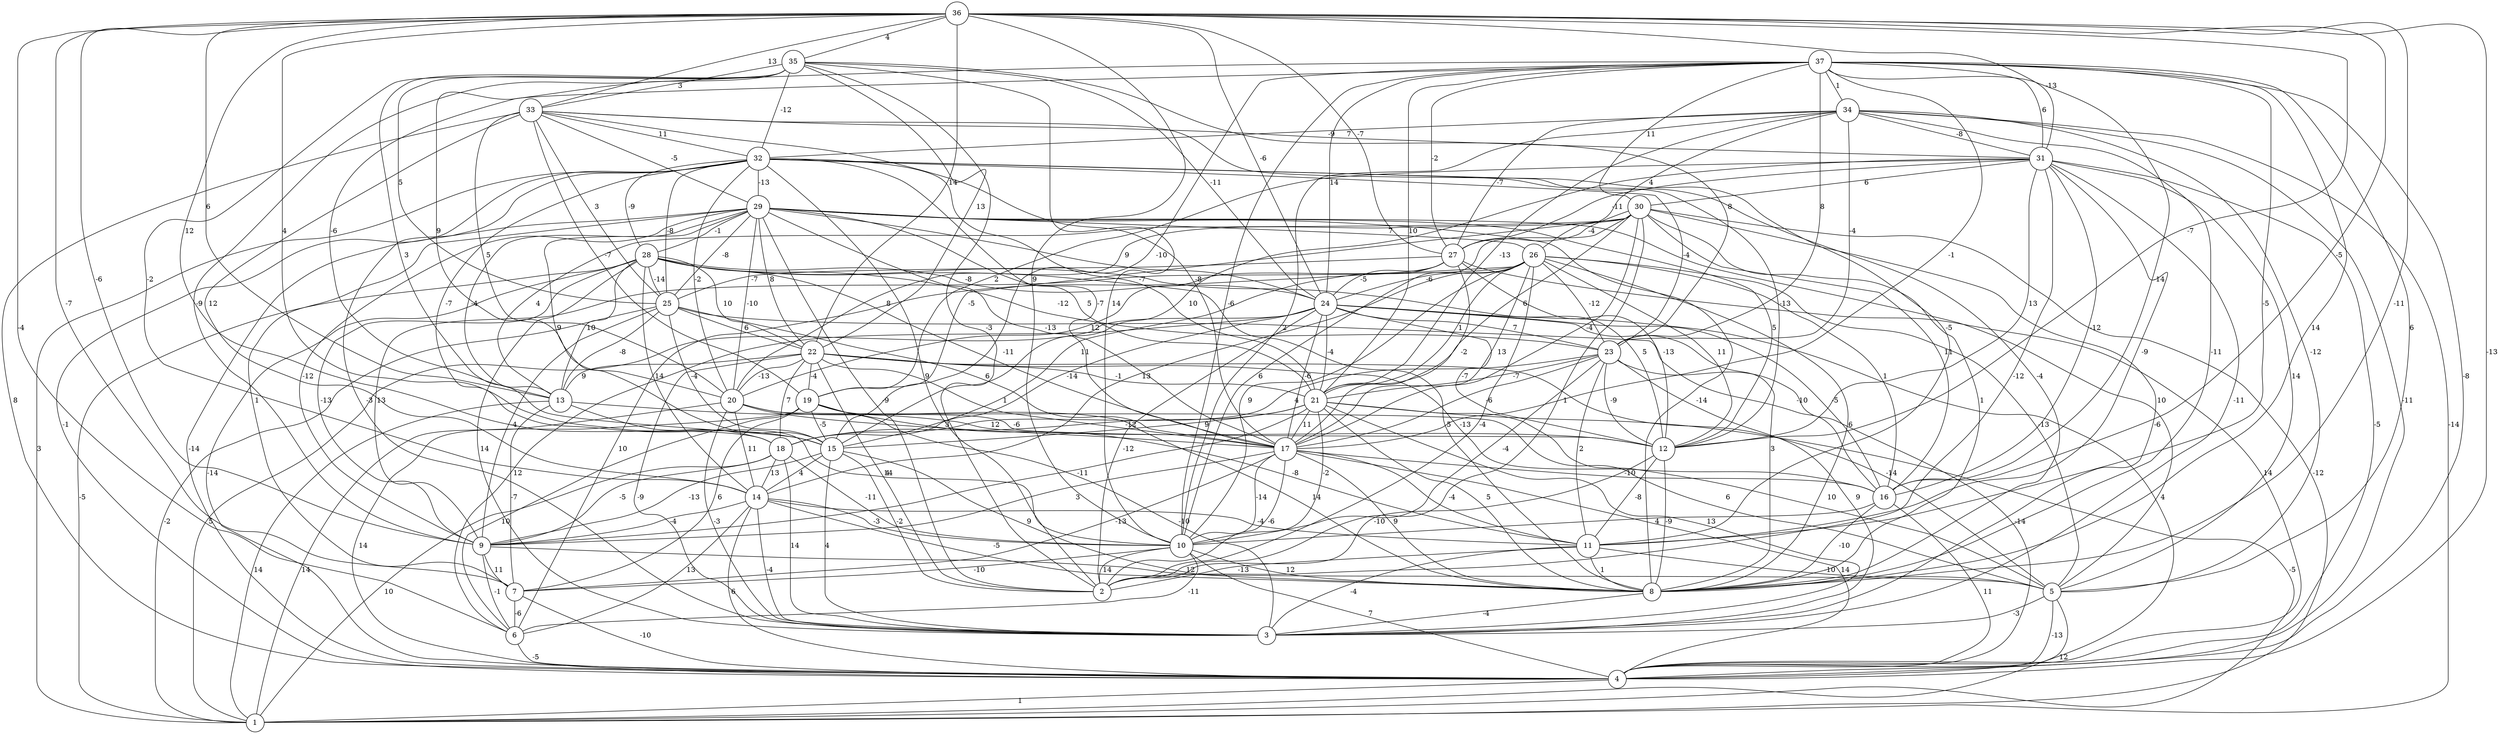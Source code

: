 graph { 
	 fontname="Helvetica,Arial,sans-serif" 
	 node [shape = circle]; 
	 37 -- 4 [label = "-8"];
	 37 -- 5 [label = "6"];
	 37 -- 8 [label = "14"];
	 37 -- 9 [label = "-9"];
	 37 -- 10 [label = "-6"];
	 37 -- 11 [label = "-5"];
	 37 -- 13 [label = "-6"];
	 37 -- 15 [label = "-10"];
	 37 -- 16 [label = "-14"];
	 37 -- 17 [label = "-1"];
	 37 -- 21 [label = "10"];
	 37 -- 23 [label = "8"];
	 37 -- 24 [label = "14"];
	 37 -- 27 [label = "-2"];
	 37 -- 30 [label = "11"];
	 37 -- 31 [label = "6"];
	 37 -- 34 [label = "1"];
	 36 -- 4 [label = "-13"];
	 36 -- 6 [label = "-4"];
	 36 -- 7 [label = "-7"];
	 36 -- 8 [label = "-11"];
	 36 -- 9 [label = "-6"];
	 36 -- 10 [label = "9"];
	 36 -- 12 [label = "-7"];
	 36 -- 13 [label = "6"];
	 36 -- 15 [label = "4"];
	 36 -- 16 [label = "-5"];
	 36 -- 18 [label = "12"];
	 36 -- 22 [label = "14"];
	 36 -- 24 [label = "-6"];
	 36 -- 27 [label = "-7"];
	 36 -- 31 [label = "-13"];
	 36 -- 33 [label = "13"];
	 36 -- 35 [label = "4"];
	 35 -- 2 [label = "-3"];
	 35 -- 10 [label = "14"];
	 35 -- 14 [label = "-2"];
	 35 -- 15 [label = "3"];
	 35 -- 20 [label = "9"];
	 35 -- 22 [label = "13"];
	 35 -- 23 [label = "8"];
	 35 -- 24 [label = "-11"];
	 35 -- 25 [label = "5"];
	 35 -- 32 [label = "-12"];
	 35 -- 33 [label = "3"];
	 34 -- 1 [label = "-14"];
	 34 -- 4 [label = "-11"];
	 34 -- 5 [label = "-12"];
	 34 -- 8 [label = "-11"];
	 34 -- 10 [label = "2"];
	 34 -- 21 [label = "-13"];
	 34 -- 23 [label = "-4"];
	 34 -- 26 [label = "4"];
	 34 -- 27 [label = "-7"];
	 34 -- 31 [label = "-8"];
	 34 -- 32 [label = "-9"];
	 33 -- 4 [label = "8"];
	 33 -- 11 [label = "-5"];
	 33 -- 14 [label = "12"];
	 33 -- 17 [label = "-8"];
	 33 -- 19 [label = "-7"];
	 33 -- 20 [label = "5"];
	 33 -- 25 [label = "3"];
	 33 -- 29 [label = "-5"];
	 33 -- 31 [label = "7"];
	 33 -- 32 [label = "11"];
	 32 -- 1 [label = "3"];
	 32 -- 2 [label = "9"];
	 32 -- 3 [label = "-3"];
	 32 -- 4 [label = "-1"];
	 32 -- 8 [label = "-4"];
	 32 -- 12 [label = "-13"];
	 32 -- 17 [label = "-7"];
	 32 -- 18 [label = "-7"];
	 32 -- 20 [label = "-2"];
	 32 -- 21 [label = "-7"];
	 32 -- 23 [label = "-4"];
	 32 -- 25 [label = "-8"];
	 32 -- 28 [label = "-9"];
	 32 -- 29 [label = "-13"];
	 31 -- 2 [label = "-12"];
	 31 -- 3 [label = "-11"];
	 31 -- 4 [label = "-5"];
	 31 -- 5 [label = "14"];
	 31 -- 11 [label = "-9"];
	 31 -- 12 [label = "13"];
	 31 -- 15 [label = "10"];
	 31 -- 16 [label = "-12"];
	 31 -- 19 [label = "2"];
	 31 -- 27 [label = "-11"];
	 31 -- 30 [label = "6"];
	 30 -- 1 [label = "-12"];
	 30 -- 2 [label = "1"];
	 30 -- 3 [label = "-6"];
	 30 -- 8 [label = "1"];
	 30 -- 10 [label = "6"];
	 30 -- 13 [label = "4"];
	 30 -- 16 [label = "11"];
	 30 -- 17 [label = "-4"];
	 30 -- 19 [label = "-5"];
	 30 -- 20 [label = "8"];
	 30 -- 21 [label = "6"];
	 30 -- 27 [label = "-4"];
	 29 -- 2 [label = "-9"];
	 29 -- 4 [label = "-14"];
	 29 -- 5 [label = "10"];
	 29 -- 7 [label = "1"];
	 29 -- 8 [label = "-14"];
	 29 -- 9 [label = "-12"];
	 29 -- 12 [label = "5"];
	 29 -- 13 [label = "-4"];
	 29 -- 15 [label = "9"];
	 29 -- 17 [label = "-13"];
	 29 -- 20 [label = "-10"];
	 29 -- 21 [label = "5"];
	 29 -- 22 [label = "8"];
	 29 -- 24 [label = "9"];
	 29 -- 25 [label = "-8"];
	 29 -- 26 [label = "7"];
	 29 -- 28 [label = "-1"];
	 28 -- 1 [label = "-5"];
	 28 -- 3 [label = "14"];
	 28 -- 4 [label = "-14"];
	 28 -- 8 [label = "5"];
	 28 -- 9 [label = "-13"];
	 28 -- 12 [label = "5"];
	 28 -- 13 [label = "10"];
	 28 -- 14 [label = "14"];
	 28 -- 17 [label = "-11"];
	 28 -- 22 [label = "10"];
	 28 -- 23 [label = "-12"];
	 28 -- 24 [label = "-8"];
	 28 -- 25 [label = "-14"];
	 27 -- 4 [label = "14"];
	 27 -- 12 [label = "-13"];
	 27 -- 15 [label = "11"];
	 27 -- 17 [label = "-2"];
	 27 -- 20 [label = "12"];
	 27 -- 24 [label = "-5"];
	 27 -- 25 [label = "-7"];
	 26 -- 2 [label = "-4"];
	 26 -- 5 [label = "-13"];
	 26 -- 6 [label = "10"];
	 26 -- 8 [label = "6"];
	 26 -- 9 [label = "13"];
	 26 -- 10 [label = "9"];
	 26 -- 12 [label = "11"];
	 26 -- 14 [label = "13"];
	 26 -- 16 [label = "1"];
	 26 -- 17 [label = "13"];
	 26 -- 21 [label = "1"];
	 26 -- 23 [label = "-12"];
	 26 -- 24 [label = "-6"];
	 25 -- 1 [label = "-2"];
	 25 -- 9 [label = "-4"];
	 25 -- 13 [label = "-8"];
	 25 -- 15 [label = "-4"];
	 25 -- 16 [label = "-10"];
	 25 -- 17 [label = "6"];
	 25 -- 22 [label = "6"];
	 24 -- 1 [label = "5"];
	 24 -- 2 [label = "-12"];
	 24 -- 4 [label = "4"];
	 24 -- 6 [label = "12"];
	 24 -- 8 [label = "3"];
	 24 -- 12 [label = "-7"];
	 24 -- 16 [label = "-5"];
	 24 -- 17 [label = "-6"];
	 24 -- 18 [label = "-14"];
	 24 -- 21 [label = "-4"];
	 24 -- 23 [label = "7"];
	 23 -- 3 [label = "9"];
	 23 -- 4 [label = "-14"];
	 23 -- 10 [label = "-4"];
	 23 -- 11 [label = "2"];
	 23 -- 12 [label = "-9"];
	 23 -- 17 [label = "-6"];
	 23 -- 18 [label = "4"];
	 23 -- 21 [label = "-7"];
	 22 -- 2 [label = "14"];
	 22 -- 3 [label = "-9"];
	 22 -- 5 [label = "-14"];
	 22 -- 13 [label = "9"];
	 22 -- 16 [label = "-13"];
	 22 -- 17 [label = "1"];
	 22 -- 18 [label = "7"];
	 22 -- 19 [label = "-4"];
	 22 -- 20 [label = "-13"];
	 22 -- 21 [label = "-1"];
	 21 -- 1 [label = "-5"];
	 21 -- 3 [label = "13"];
	 21 -- 5 [label = "10"];
	 21 -- 8 [label = "5"];
	 21 -- 9 [label = "-11"];
	 21 -- 10 [label = "-2"];
	 21 -- 15 [label = "9"];
	 21 -- 17 [label = "11"];
	 21 -- 18 [label = "-12"];
	 20 -- 1 [label = "14"];
	 20 -- 3 [label = "-3"];
	 20 -- 5 [label = "6"];
	 20 -- 8 [label = "14"];
	 20 -- 14 [label = "11"];
	 20 -- 17 [label = "3"];
	 19 -- 3 [label = "-10"];
	 19 -- 4 [label = "14"];
	 19 -- 6 [label = "10"];
	 19 -- 7 [label = "6"];
	 19 -- 11 [label = "-8"];
	 19 -- 12 [label = "-6"];
	 19 -- 15 [label = "-5"];
	 18 -- 1 [label = "10"];
	 18 -- 3 [label = "14"];
	 18 -- 9 [label = "-5"];
	 18 -- 10 [label = "-11"];
	 18 -- 14 [label = "13"];
	 17 -- 2 [label = "-6"];
	 17 -- 4 [label = "14"];
	 17 -- 7 [label = "-13"];
	 17 -- 8 [label = "9"];
	 17 -- 9 [label = "3"];
	 17 -- 10 [label = "-14"];
	 17 -- 11 [label = "-4"];
	 17 -- 16 [label = "-10"];
	 16 -- 4 [label = "11"];
	 16 -- 8 [label = "-10"];
	 16 -- 10 [label = "4"];
	 15 -- 2 [label = "-2"];
	 15 -- 3 [label = "4"];
	 15 -- 8 [label = "9"];
	 15 -- 9 [label = "-13"];
	 15 -- 14 [label = "4"];
	 14 -- 3 [label = "-4"];
	 14 -- 4 [label = "6"];
	 14 -- 6 [label = "13"];
	 14 -- 8 [label = "-5"];
	 14 -- 9 [label = "-4"];
	 14 -- 10 [label = "-3"];
	 14 -- 11 [label = "-4"];
	 13 -- 1 [label = "14"];
	 13 -- 7 [label = "-7"];
	 13 -- 10 [label = "4"];
	 13 -- 12 [label = "12"];
	 12 -- 2 [label = "-10"];
	 12 -- 8 [label = "-9"];
	 12 -- 11 [label = "-8"];
	 11 -- 2 [label = "-13"];
	 11 -- 3 [label = "-4"];
	 11 -- 5 [label = "-10"];
	 11 -- 8 [label = "1"];
	 10 -- 2 [label = "14"];
	 10 -- 4 [label = "7"];
	 10 -- 6 [label = "-11"];
	 10 -- 7 [label = "-10"];
	 10 -- 8 [label = "12"];
	 9 -- 5 [label = "12"];
	 9 -- 6 [label = "-1"];
	 9 -- 7 [label = "11"];
	 8 -- 3 [label = "-4"];
	 7 -- 4 [label = "-10"];
	 7 -- 6 [label = "-6"];
	 6 -- 4 [label = "-5"];
	 5 -- 1 [label = "12"];
	 5 -- 3 [label = "-3"];
	 5 -- 4 [label = "-13"];
	 4 -- 1 [label = "1"];
	 1;
	 2;
	 3;
	 4;
	 5;
	 6;
	 7;
	 8;
	 9;
	 10;
	 11;
	 12;
	 13;
	 14;
	 15;
	 16;
	 17;
	 18;
	 19;
	 20;
	 21;
	 22;
	 23;
	 24;
	 25;
	 26;
	 27;
	 28;
	 29;
	 30;
	 31;
	 32;
	 33;
	 34;
	 35;
	 36;
	 37;
}
